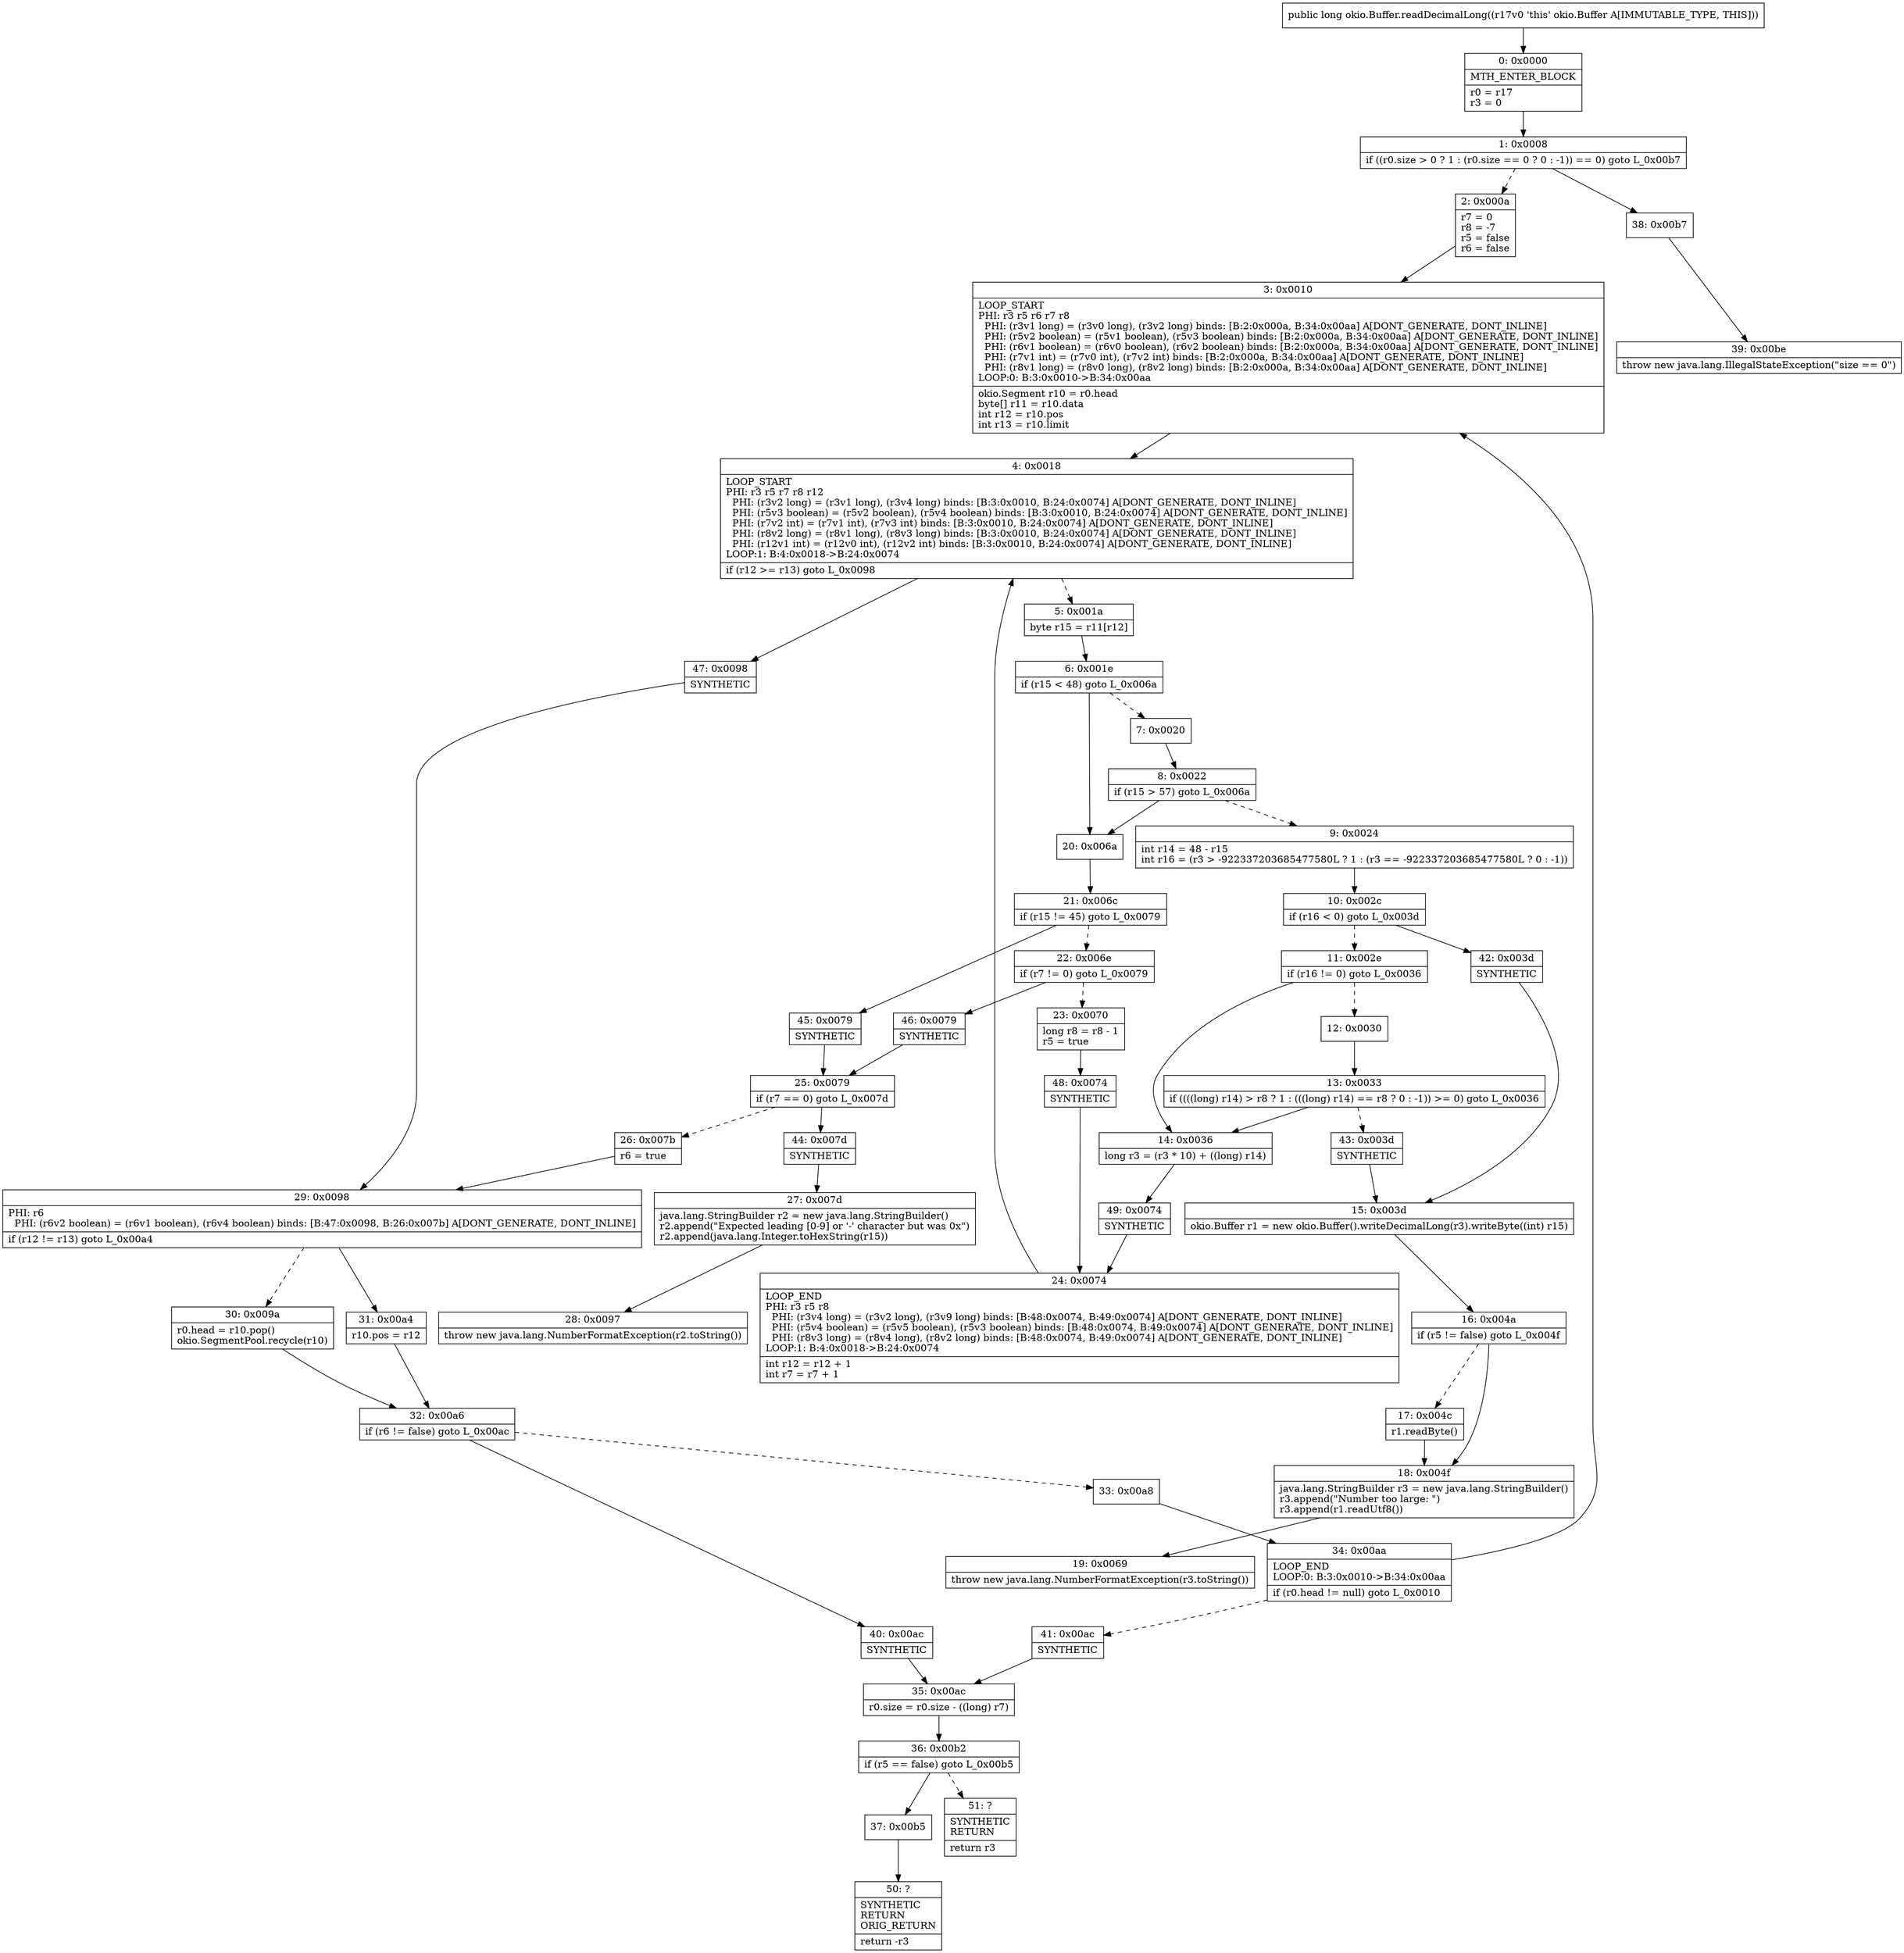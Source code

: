 digraph "CFG forokio.Buffer.readDecimalLong()J" {
Node_0 [shape=record,label="{0\:\ 0x0000|MTH_ENTER_BLOCK\l|r0 = r17\lr3 = 0\l}"];
Node_1 [shape=record,label="{1\:\ 0x0008|if ((r0.size \> 0 ? 1 : (r0.size == 0 ? 0 : \-1)) == 0) goto L_0x00b7\l}"];
Node_2 [shape=record,label="{2\:\ 0x000a|r7 = 0\lr8 = \-7\lr5 = false\lr6 = false\l}"];
Node_3 [shape=record,label="{3\:\ 0x0010|LOOP_START\lPHI: r3 r5 r6 r7 r8 \l  PHI: (r3v1 long) = (r3v0 long), (r3v2 long) binds: [B:2:0x000a, B:34:0x00aa] A[DONT_GENERATE, DONT_INLINE]\l  PHI: (r5v2 boolean) = (r5v1 boolean), (r5v3 boolean) binds: [B:2:0x000a, B:34:0x00aa] A[DONT_GENERATE, DONT_INLINE]\l  PHI: (r6v1 boolean) = (r6v0 boolean), (r6v2 boolean) binds: [B:2:0x000a, B:34:0x00aa] A[DONT_GENERATE, DONT_INLINE]\l  PHI: (r7v1 int) = (r7v0 int), (r7v2 int) binds: [B:2:0x000a, B:34:0x00aa] A[DONT_GENERATE, DONT_INLINE]\l  PHI: (r8v1 long) = (r8v0 long), (r8v2 long) binds: [B:2:0x000a, B:34:0x00aa] A[DONT_GENERATE, DONT_INLINE]\lLOOP:0: B:3:0x0010\-\>B:34:0x00aa\l|okio.Segment r10 = r0.head\lbyte[] r11 = r10.data\lint r12 = r10.pos\lint r13 = r10.limit\l}"];
Node_4 [shape=record,label="{4\:\ 0x0018|LOOP_START\lPHI: r3 r5 r7 r8 r12 \l  PHI: (r3v2 long) = (r3v1 long), (r3v4 long) binds: [B:3:0x0010, B:24:0x0074] A[DONT_GENERATE, DONT_INLINE]\l  PHI: (r5v3 boolean) = (r5v2 boolean), (r5v4 boolean) binds: [B:3:0x0010, B:24:0x0074] A[DONT_GENERATE, DONT_INLINE]\l  PHI: (r7v2 int) = (r7v1 int), (r7v3 int) binds: [B:3:0x0010, B:24:0x0074] A[DONT_GENERATE, DONT_INLINE]\l  PHI: (r8v2 long) = (r8v1 long), (r8v3 long) binds: [B:3:0x0010, B:24:0x0074] A[DONT_GENERATE, DONT_INLINE]\l  PHI: (r12v1 int) = (r12v0 int), (r12v2 int) binds: [B:3:0x0010, B:24:0x0074] A[DONT_GENERATE, DONT_INLINE]\lLOOP:1: B:4:0x0018\-\>B:24:0x0074\l|if (r12 \>= r13) goto L_0x0098\l}"];
Node_5 [shape=record,label="{5\:\ 0x001a|byte r15 = r11[r12]\l}"];
Node_6 [shape=record,label="{6\:\ 0x001e|if (r15 \< 48) goto L_0x006a\l}"];
Node_7 [shape=record,label="{7\:\ 0x0020}"];
Node_8 [shape=record,label="{8\:\ 0x0022|if (r15 \> 57) goto L_0x006a\l}"];
Node_9 [shape=record,label="{9\:\ 0x0024|int r14 = 48 \- r15\lint r16 = (r3 \> \-922337203685477580L ? 1 : (r3 == \-922337203685477580L ? 0 : \-1))\l}"];
Node_10 [shape=record,label="{10\:\ 0x002c|if (r16 \< 0) goto L_0x003d\l}"];
Node_11 [shape=record,label="{11\:\ 0x002e|if (r16 != 0) goto L_0x0036\l}"];
Node_12 [shape=record,label="{12\:\ 0x0030}"];
Node_13 [shape=record,label="{13\:\ 0x0033|if ((((long) r14) \> r8 ? 1 : (((long) r14) == r8 ? 0 : \-1)) \>= 0) goto L_0x0036\l}"];
Node_14 [shape=record,label="{14\:\ 0x0036|long r3 = (r3 * 10) + ((long) r14)\l}"];
Node_15 [shape=record,label="{15\:\ 0x003d|okio.Buffer r1 = new okio.Buffer().writeDecimalLong(r3).writeByte((int) r15)\l}"];
Node_16 [shape=record,label="{16\:\ 0x004a|if (r5 != false) goto L_0x004f\l}"];
Node_17 [shape=record,label="{17\:\ 0x004c|r1.readByte()\l}"];
Node_18 [shape=record,label="{18\:\ 0x004f|java.lang.StringBuilder r3 = new java.lang.StringBuilder()\lr3.append(\"Number too large: \")\lr3.append(r1.readUtf8())\l}"];
Node_19 [shape=record,label="{19\:\ 0x0069|throw new java.lang.NumberFormatException(r3.toString())\l}"];
Node_20 [shape=record,label="{20\:\ 0x006a}"];
Node_21 [shape=record,label="{21\:\ 0x006c|if (r15 != 45) goto L_0x0079\l}"];
Node_22 [shape=record,label="{22\:\ 0x006e|if (r7 != 0) goto L_0x0079\l}"];
Node_23 [shape=record,label="{23\:\ 0x0070|long r8 = r8 \- 1\lr5 = true\l}"];
Node_24 [shape=record,label="{24\:\ 0x0074|LOOP_END\lPHI: r3 r5 r8 \l  PHI: (r3v4 long) = (r3v2 long), (r3v9 long) binds: [B:48:0x0074, B:49:0x0074] A[DONT_GENERATE, DONT_INLINE]\l  PHI: (r5v4 boolean) = (r5v5 boolean), (r5v3 boolean) binds: [B:48:0x0074, B:49:0x0074] A[DONT_GENERATE, DONT_INLINE]\l  PHI: (r8v3 long) = (r8v4 long), (r8v2 long) binds: [B:48:0x0074, B:49:0x0074] A[DONT_GENERATE, DONT_INLINE]\lLOOP:1: B:4:0x0018\-\>B:24:0x0074\l|int r12 = r12 + 1\lint r7 = r7 + 1\l}"];
Node_25 [shape=record,label="{25\:\ 0x0079|if (r7 == 0) goto L_0x007d\l}"];
Node_26 [shape=record,label="{26\:\ 0x007b|r6 = true\l}"];
Node_27 [shape=record,label="{27\:\ 0x007d|java.lang.StringBuilder r2 = new java.lang.StringBuilder()\lr2.append(\"Expected leading [0\-9] or '\-' character but was 0x\")\lr2.append(java.lang.Integer.toHexString(r15))\l}"];
Node_28 [shape=record,label="{28\:\ 0x0097|throw new java.lang.NumberFormatException(r2.toString())\l}"];
Node_29 [shape=record,label="{29\:\ 0x0098|PHI: r6 \l  PHI: (r6v2 boolean) = (r6v1 boolean), (r6v4 boolean) binds: [B:47:0x0098, B:26:0x007b] A[DONT_GENERATE, DONT_INLINE]\l|if (r12 != r13) goto L_0x00a4\l}"];
Node_30 [shape=record,label="{30\:\ 0x009a|r0.head = r10.pop()\lokio.SegmentPool.recycle(r10)\l}"];
Node_31 [shape=record,label="{31\:\ 0x00a4|r10.pos = r12\l}"];
Node_32 [shape=record,label="{32\:\ 0x00a6|if (r6 != false) goto L_0x00ac\l}"];
Node_33 [shape=record,label="{33\:\ 0x00a8}"];
Node_34 [shape=record,label="{34\:\ 0x00aa|LOOP_END\lLOOP:0: B:3:0x0010\-\>B:34:0x00aa\l|if (r0.head != null) goto L_0x0010\l}"];
Node_35 [shape=record,label="{35\:\ 0x00ac|r0.size = r0.size \- ((long) r7)\l}"];
Node_36 [shape=record,label="{36\:\ 0x00b2|if (r5 == false) goto L_0x00b5\l}"];
Node_37 [shape=record,label="{37\:\ 0x00b5}"];
Node_38 [shape=record,label="{38\:\ 0x00b7}"];
Node_39 [shape=record,label="{39\:\ 0x00be|throw new java.lang.IllegalStateException(\"size == 0\")\l}"];
Node_40 [shape=record,label="{40\:\ 0x00ac|SYNTHETIC\l}"];
Node_41 [shape=record,label="{41\:\ 0x00ac|SYNTHETIC\l}"];
Node_42 [shape=record,label="{42\:\ 0x003d|SYNTHETIC\l}"];
Node_43 [shape=record,label="{43\:\ 0x003d|SYNTHETIC\l}"];
Node_44 [shape=record,label="{44\:\ 0x007d|SYNTHETIC\l}"];
Node_45 [shape=record,label="{45\:\ 0x0079|SYNTHETIC\l}"];
Node_46 [shape=record,label="{46\:\ 0x0079|SYNTHETIC\l}"];
Node_47 [shape=record,label="{47\:\ 0x0098|SYNTHETIC\l}"];
Node_48 [shape=record,label="{48\:\ 0x0074|SYNTHETIC\l}"];
Node_49 [shape=record,label="{49\:\ 0x0074|SYNTHETIC\l}"];
Node_50 [shape=record,label="{50\:\ ?|SYNTHETIC\lRETURN\lORIG_RETURN\l|return \-r3\l}"];
Node_51 [shape=record,label="{51\:\ ?|SYNTHETIC\lRETURN\l|return r3\l}"];
MethodNode[shape=record,label="{public long okio.Buffer.readDecimalLong((r17v0 'this' okio.Buffer A[IMMUTABLE_TYPE, THIS])) }"];
MethodNode -> Node_0;
Node_0 -> Node_1;
Node_1 -> Node_2[style=dashed];
Node_1 -> Node_38;
Node_2 -> Node_3;
Node_3 -> Node_4;
Node_4 -> Node_5[style=dashed];
Node_4 -> Node_47;
Node_5 -> Node_6;
Node_6 -> Node_7[style=dashed];
Node_6 -> Node_20;
Node_7 -> Node_8;
Node_8 -> Node_9[style=dashed];
Node_8 -> Node_20;
Node_9 -> Node_10;
Node_10 -> Node_11[style=dashed];
Node_10 -> Node_42;
Node_11 -> Node_12[style=dashed];
Node_11 -> Node_14;
Node_12 -> Node_13;
Node_13 -> Node_14;
Node_13 -> Node_43[style=dashed];
Node_14 -> Node_49;
Node_15 -> Node_16;
Node_16 -> Node_17[style=dashed];
Node_16 -> Node_18;
Node_17 -> Node_18;
Node_18 -> Node_19;
Node_20 -> Node_21;
Node_21 -> Node_22[style=dashed];
Node_21 -> Node_45;
Node_22 -> Node_23[style=dashed];
Node_22 -> Node_46;
Node_23 -> Node_48;
Node_24 -> Node_4;
Node_25 -> Node_26[style=dashed];
Node_25 -> Node_44;
Node_26 -> Node_29;
Node_27 -> Node_28;
Node_29 -> Node_30[style=dashed];
Node_29 -> Node_31;
Node_30 -> Node_32;
Node_31 -> Node_32;
Node_32 -> Node_33[style=dashed];
Node_32 -> Node_40;
Node_33 -> Node_34;
Node_34 -> Node_3;
Node_34 -> Node_41[style=dashed];
Node_35 -> Node_36;
Node_36 -> Node_37;
Node_36 -> Node_51[style=dashed];
Node_37 -> Node_50;
Node_38 -> Node_39;
Node_40 -> Node_35;
Node_41 -> Node_35;
Node_42 -> Node_15;
Node_43 -> Node_15;
Node_44 -> Node_27;
Node_45 -> Node_25;
Node_46 -> Node_25;
Node_47 -> Node_29;
Node_48 -> Node_24;
Node_49 -> Node_24;
}

